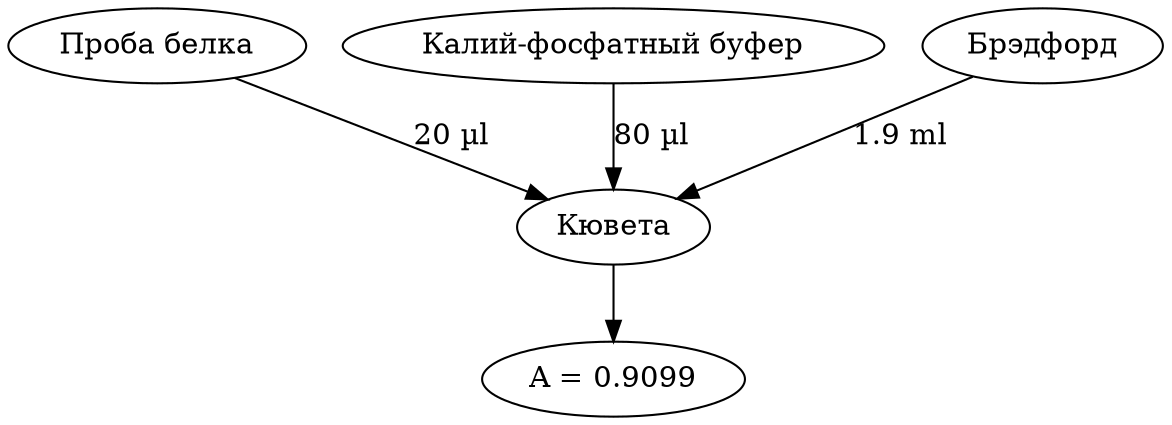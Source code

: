 digraph G {
Protein[label="Проба белка"];
Buffer[label="Калий-фосфатный буфер"];
Br[label="Брэдфорд"];
K[label="Кювета"];
Protein->K[label="20 µl"];
Buffer->K[label="80 µl"];
Br->K[label="1.9 ml"];
K->Result;
Result[label="A = 0.9099"];
}

